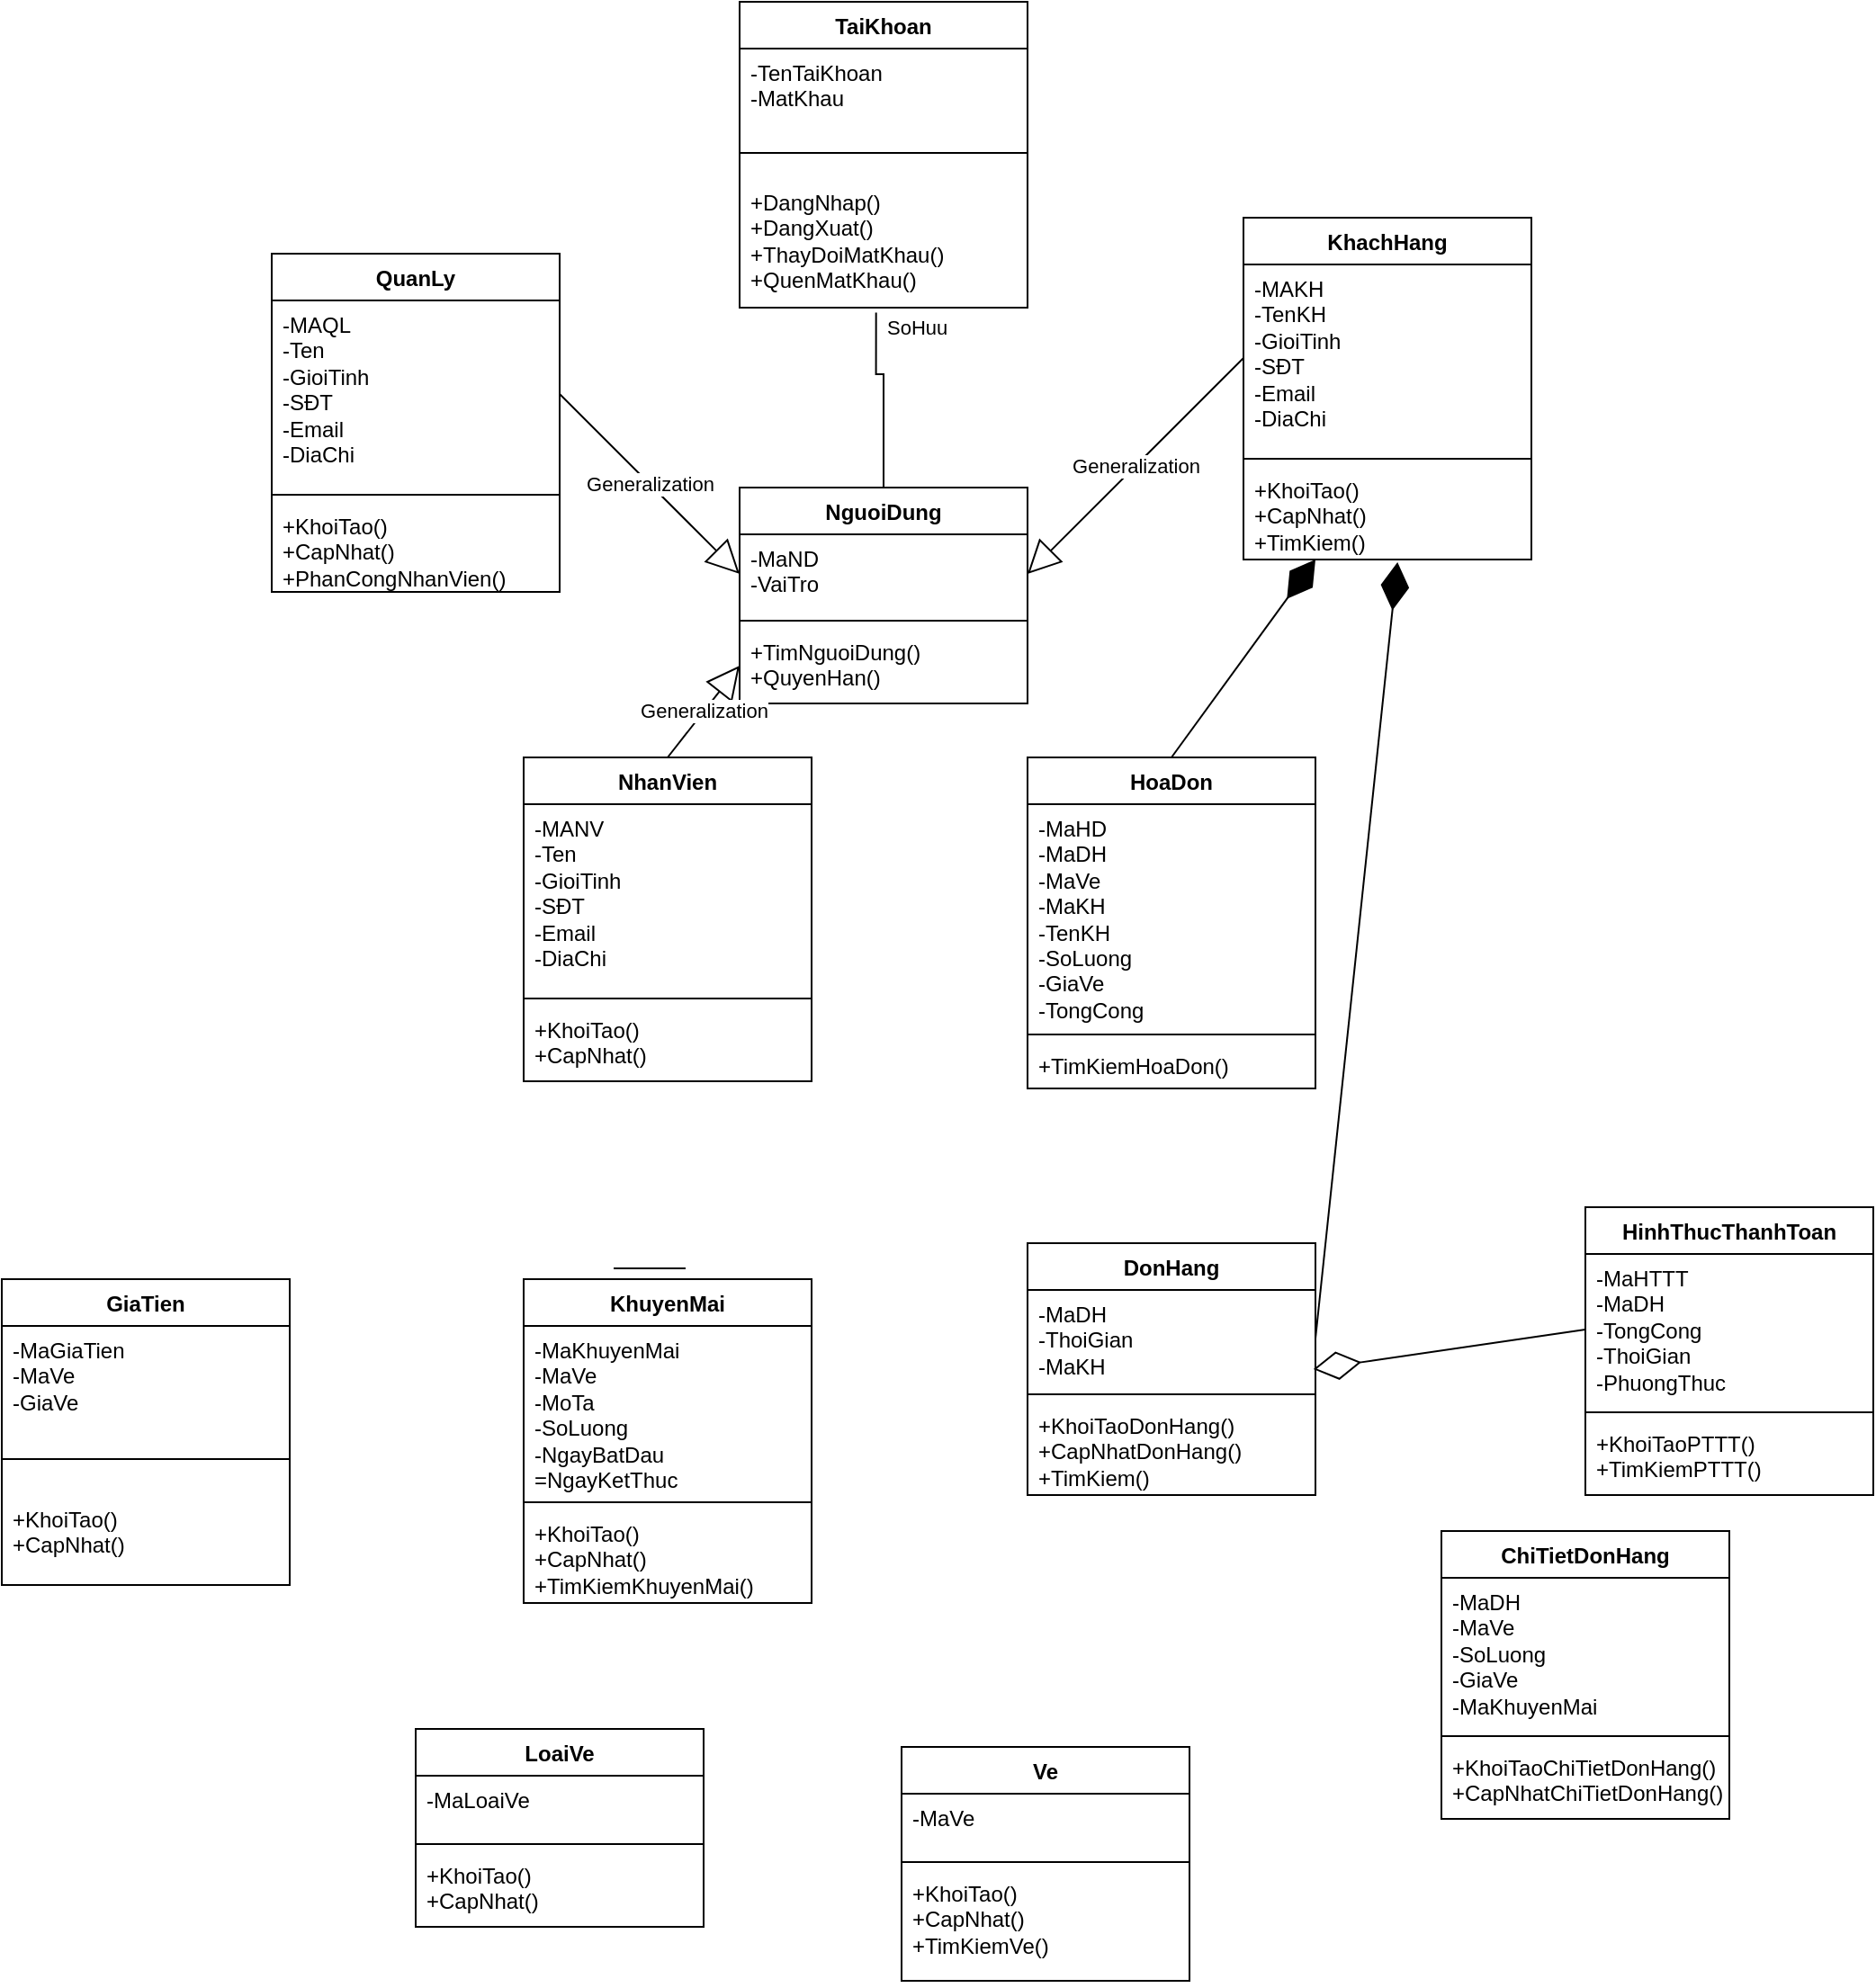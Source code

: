 <mxfile version="21.7.2" type="github">
  <diagram id="C5RBs43oDa-KdzZeNtuy" name="Page-1">
    <mxGraphModel dx="1667" dy="434" grid="1" gridSize="10" guides="1" tooltips="1" connect="1" arrows="1" fold="1" page="1" pageScale="1" pageWidth="827" pageHeight="1169" math="0" shadow="0">
      <root>
        <mxCell id="WIyWlLk6GJQsqaUBKTNV-0" />
        <mxCell id="WIyWlLk6GJQsqaUBKTNV-1" parent="WIyWlLk6GJQsqaUBKTNV-0" />
        <mxCell id="BTrGEd2tWCoXPLmtfdmU-4" value="QuanLy" style="swimlane;fontStyle=1;align=center;verticalAlign=top;childLayout=stackLayout;horizontal=1;startSize=26;horizontalStack=0;resizeParent=1;resizeParentMax=0;resizeLast=0;collapsible=1;marginBottom=0;whiteSpace=wrap;html=1;" vertex="1" parent="WIyWlLk6GJQsqaUBKTNV-1">
          <mxGeometry x="30" y="160" width="160" height="188" as="geometry" />
        </mxCell>
        <mxCell id="BTrGEd2tWCoXPLmtfdmU-5" value="-MAQL&lt;br&gt;-Ten&lt;br&gt;-GioiTinh&lt;br&gt;-SĐT&lt;br&gt;-Email&lt;br&gt;-DiaChi" style="text;strokeColor=none;fillColor=none;align=left;verticalAlign=top;spacingLeft=4;spacingRight=4;overflow=hidden;rotatable=0;points=[[0,0.5],[1,0.5]];portConstraint=eastwest;whiteSpace=wrap;html=1;" vertex="1" parent="BTrGEd2tWCoXPLmtfdmU-4">
          <mxGeometry y="26" width="160" height="104" as="geometry" />
        </mxCell>
        <mxCell id="BTrGEd2tWCoXPLmtfdmU-6" value="" style="line;strokeWidth=1;fillColor=none;align=left;verticalAlign=middle;spacingTop=-1;spacingLeft=3;spacingRight=3;rotatable=0;labelPosition=right;points=[];portConstraint=eastwest;strokeColor=inherit;" vertex="1" parent="BTrGEd2tWCoXPLmtfdmU-4">
          <mxGeometry y="130" width="160" height="8" as="geometry" />
        </mxCell>
        <mxCell id="BTrGEd2tWCoXPLmtfdmU-7" value="+KhoiTao()&lt;br&gt;+CapNhat()&lt;br&gt;+PhanCongNhanVien()" style="text;strokeColor=none;fillColor=none;align=left;verticalAlign=top;spacingLeft=4;spacingRight=4;overflow=hidden;rotatable=0;points=[[0,0.5],[1,0.5]];portConstraint=eastwest;whiteSpace=wrap;html=1;" vertex="1" parent="BTrGEd2tWCoXPLmtfdmU-4">
          <mxGeometry y="138" width="160" height="50" as="geometry" />
        </mxCell>
        <mxCell id="BTrGEd2tWCoXPLmtfdmU-9" value="TaiKhoan" style="swimlane;fontStyle=1;align=center;verticalAlign=top;childLayout=stackLayout;horizontal=1;startSize=26;horizontalStack=0;resizeParent=1;resizeParentMax=0;resizeLast=0;collapsible=1;marginBottom=0;whiteSpace=wrap;html=1;" vertex="1" parent="WIyWlLk6GJQsqaUBKTNV-1">
          <mxGeometry x="290" y="20" width="160" height="170" as="geometry" />
        </mxCell>
        <mxCell id="BTrGEd2tWCoXPLmtfdmU-10" value="-TenTaiKhoan&lt;br&gt;-MatKhau" style="text;strokeColor=none;fillColor=none;align=left;verticalAlign=top;spacingLeft=4;spacingRight=4;overflow=hidden;rotatable=0;points=[[0,0.5],[1,0.5]];portConstraint=eastwest;whiteSpace=wrap;html=1;" vertex="1" parent="BTrGEd2tWCoXPLmtfdmU-9">
          <mxGeometry y="26" width="160" height="44" as="geometry" />
        </mxCell>
        <mxCell id="BTrGEd2tWCoXPLmtfdmU-11" value="" style="line;strokeWidth=1;fillColor=none;align=left;verticalAlign=middle;spacingTop=-1;spacingLeft=3;spacingRight=3;rotatable=0;labelPosition=right;points=[];portConstraint=eastwest;strokeColor=inherit;" vertex="1" parent="BTrGEd2tWCoXPLmtfdmU-9">
          <mxGeometry y="70" width="160" height="28" as="geometry" />
        </mxCell>
        <mxCell id="BTrGEd2tWCoXPLmtfdmU-12" value="+DangNhap()&lt;br&gt;+DangXuat()&lt;br&gt;+ThayDoiMatKhau()&lt;br&gt;+QuenMatKhau()" style="text;strokeColor=none;fillColor=none;align=left;verticalAlign=top;spacingLeft=4;spacingRight=4;overflow=hidden;rotatable=0;points=[[0,0.5],[1,0.5]];portConstraint=eastwest;whiteSpace=wrap;html=1;" vertex="1" parent="BTrGEd2tWCoXPLmtfdmU-9">
          <mxGeometry y="98" width="160" height="72" as="geometry" />
        </mxCell>
        <mxCell id="BTrGEd2tWCoXPLmtfdmU-13" value="NguoiDung" style="swimlane;fontStyle=1;align=center;verticalAlign=top;childLayout=stackLayout;horizontal=1;startSize=26;horizontalStack=0;resizeParent=1;resizeParentMax=0;resizeLast=0;collapsible=1;marginBottom=0;whiteSpace=wrap;html=1;" vertex="1" parent="WIyWlLk6GJQsqaUBKTNV-1">
          <mxGeometry x="290" y="290" width="160" height="120" as="geometry" />
        </mxCell>
        <mxCell id="BTrGEd2tWCoXPLmtfdmU-14" value="-MaND&lt;br&gt;-VaiTro" style="text;strokeColor=none;fillColor=none;align=left;verticalAlign=top;spacingLeft=4;spacingRight=4;overflow=hidden;rotatable=0;points=[[0,0.5],[1,0.5]];portConstraint=eastwest;whiteSpace=wrap;html=1;" vertex="1" parent="BTrGEd2tWCoXPLmtfdmU-13">
          <mxGeometry y="26" width="160" height="44" as="geometry" />
        </mxCell>
        <mxCell id="BTrGEd2tWCoXPLmtfdmU-15" value="" style="line;strokeWidth=1;fillColor=none;align=left;verticalAlign=middle;spacingTop=-1;spacingLeft=3;spacingRight=3;rotatable=0;labelPosition=right;points=[];portConstraint=eastwest;strokeColor=inherit;" vertex="1" parent="BTrGEd2tWCoXPLmtfdmU-13">
          <mxGeometry y="70" width="160" height="8" as="geometry" />
        </mxCell>
        <mxCell id="BTrGEd2tWCoXPLmtfdmU-16" value="+TimNguoiDung()&lt;br&gt;+QuyenHan()" style="text;strokeColor=none;fillColor=none;align=left;verticalAlign=top;spacingLeft=4;spacingRight=4;overflow=hidden;rotatable=0;points=[[0,0.5],[1,0.5]];portConstraint=eastwest;whiteSpace=wrap;html=1;" vertex="1" parent="BTrGEd2tWCoXPLmtfdmU-13">
          <mxGeometry y="78" width="160" height="42" as="geometry" />
        </mxCell>
        <mxCell id="BTrGEd2tWCoXPLmtfdmU-17" value="KhachHang" style="swimlane;fontStyle=1;align=center;verticalAlign=top;childLayout=stackLayout;horizontal=1;startSize=26;horizontalStack=0;resizeParent=1;resizeParentMax=0;resizeLast=0;collapsible=1;marginBottom=0;whiteSpace=wrap;html=1;" vertex="1" parent="WIyWlLk6GJQsqaUBKTNV-1">
          <mxGeometry x="570" y="140" width="160" height="190" as="geometry" />
        </mxCell>
        <mxCell id="BTrGEd2tWCoXPLmtfdmU-18" value="-MAKH&lt;br&gt;-TenKH&lt;br&gt;-GioiTinh&lt;br&gt;-SĐT&lt;br&gt;-Email&lt;br&gt;-DiaChi" style="text;strokeColor=none;fillColor=none;align=left;verticalAlign=top;spacingLeft=4;spacingRight=4;overflow=hidden;rotatable=0;points=[[0,0.5],[1,0.5]];portConstraint=eastwest;whiteSpace=wrap;html=1;" vertex="1" parent="BTrGEd2tWCoXPLmtfdmU-17">
          <mxGeometry y="26" width="160" height="104" as="geometry" />
        </mxCell>
        <mxCell id="BTrGEd2tWCoXPLmtfdmU-19" value="" style="line;strokeWidth=1;fillColor=none;align=left;verticalAlign=middle;spacingTop=-1;spacingLeft=3;spacingRight=3;rotatable=0;labelPosition=right;points=[];portConstraint=eastwest;strokeColor=inherit;" vertex="1" parent="BTrGEd2tWCoXPLmtfdmU-17">
          <mxGeometry y="130" width="160" height="8" as="geometry" />
        </mxCell>
        <mxCell id="BTrGEd2tWCoXPLmtfdmU-20" value="+KhoiTao()&lt;br&gt;+CapNhat()&lt;br&gt;+TimKiem()" style="text;strokeColor=none;fillColor=none;align=left;verticalAlign=top;spacingLeft=4;spacingRight=4;overflow=hidden;rotatable=0;points=[[0,0.5],[1,0.5]];portConstraint=eastwest;whiteSpace=wrap;html=1;" vertex="1" parent="BTrGEd2tWCoXPLmtfdmU-17">
          <mxGeometry y="138" width="160" height="52" as="geometry" />
        </mxCell>
        <mxCell id="BTrGEd2tWCoXPLmtfdmU-22" value="NhanVien" style="swimlane;fontStyle=1;align=center;verticalAlign=top;childLayout=stackLayout;horizontal=1;startSize=26;horizontalStack=0;resizeParent=1;resizeParentMax=0;resizeLast=0;collapsible=1;marginBottom=0;whiteSpace=wrap;html=1;" vertex="1" parent="WIyWlLk6GJQsqaUBKTNV-1">
          <mxGeometry x="170" y="440" width="160" height="180" as="geometry" />
        </mxCell>
        <mxCell id="BTrGEd2tWCoXPLmtfdmU-23" value="-MANV&lt;br&gt;-Ten&lt;br&gt;-GioiTinh&lt;br&gt;-SĐT&lt;br&gt;-Email&lt;br&gt;-DiaChi" style="text;strokeColor=none;fillColor=none;align=left;verticalAlign=top;spacingLeft=4;spacingRight=4;overflow=hidden;rotatable=0;points=[[0,0.5],[1,0.5]];portConstraint=eastwest;whiteSpace=wrap;html=1;" vertex="1" parent="BTrGEd2tWCoXPLmtfdmU-22">
          <mxGeometry y="26" width="160" height="104" as="geometry" />
        </mxCell>
        <mxCell id="BTrGEd2tWCoXPLmtfdmU-24" value="" style="line;strokeWidth=1;fillColor=none;align=left;verticalAlign=middle;spacingTop=-1;spacingLeft=3;spacingRight=3;rotatable=0;labelPosition=right;points=[];portConstraint=eastwest;strokeColor=inherit;" vertex="1" parent="BTrGEd2tWCoXPLmtfdmU-22">
          <mxGeometry y="130" width="160" height="8" as="geometry" />
        </mxCell>
        <mxCell id="BTrGEd2tWCoXPLmtfdmU-25" value="+KhoiTao()&lt;br&gt;+CapNhat()" style="text;strokeColor=none;fillColor=none;align=left;verticalAlign=top;spacingLeft=4;spacingRight=4;overflow=hidden;rotatable=0;points=[[0,0.5],[1,0.5]];portConstraint=eastwest;whiteSpace=wrap;html=1;" vertex="1" parent="BTrGEd2tWCoXPLmtfdmU-22">
          <mxGeometry y="138" width="160" height="42" as="geometry" />
        </mxCell>
        <mxCell id="BTrGEd2tWCoXPLmtfdmU-26" value="HoaDon" style="swimlane;fontStyle=1;align=center;verticalAlign=top;childLayout=stackLayout;horizontal=1;startSize=26;horizontalStack=0;resizeParent=1;resizeParentMax=0;resizeLast=0;collapsible=1;marginBottom=0;whiteSpace=wrap;html=1;" vertex="1" parent="WIyWlLk6GJQsqaUBKTNV-1">
          <mxGeometry x="450" y="440" width="160" height="184" as="geometry" />
        </mxCell>
        <mxCell id="BTrGEd2tWCoXPLmtfdmU-27" value="-MaHD&lt;br&gt;-MaDH&lt;br&gt;-MaVe&lt;br&gt;-MaKH&lt;br&gt;-TenKH&lt;br&gt;-SoLuong&lt;br&gt;-GiaVe&lt;br&gt;-TongCong" style="text;strokeColor=none;fillColor=none;align=left;verticalAlign=top;spacingLeft=4;spacingRight=4;overflow=hidden;rotatable=0;points=[[0,0.5],[1,0.5]];portConstraint=eastwest;whiteSpace=wrap;html=1;" vertex="1" parent="BTrGEd2tWCoXPLmtfdmU-26">
          <mxGeometry y="26" width="160" height="124" as="geometry" />
        </mxCell>
        <mxCell id="BTrGEd2tWCoXPLmtfdmU-28" value="" style="line;strokeWidth=1;fillColor=none;align=left;verticalAlign=middle;spacingTop=-1;spacingLeft=3;spacingRight=3;rotatable=0;labelPosition=right;points=[];portConstraint=eastwest;strokeColor=inherit;" vertex="1" parent="BTrGEd2tWCoXPLmtfdmU-26">
          <mxGeometry y="150" width="160" height="8" as="geometry" />
        </mxCell>
        <mxCell id="BTrGEd2tWCoXPLmtfdmU-29" value="+TimKiemHoaDon()" style="text;strokeColor=none;fillColor=none;align=left;verticalAlign=top;spacingLeft=4;spacingRight=4;overflow=hidden;rotatable=0;points=[[0,0.5],[1,0.5]];portConstraint=eastwest;whiteSpace=wrap;html=1;" vertex="1" parent="BTrGEd2tWCoXPLmtfdmU-26">
          <mxGeometry y="158" width="160" height="26" as="geometry" />
        </mxCell>
        <mxCell id="BTrGEd2tWCoXPLmtfdmU-30" value="DonHang" style="swimlane;fontStyle=1;align=center;verticalAlign=top;childLayout=stackLayout;horizontal=1;startSize=26;horizontalStack=0;resizeParent=1;resizeParentMax=0;resizeLast=0;collapsible=1;marginBottom=0;whiteSpace=wrap;html=1;" vertex="1" parent="WIyWlLk6GJQsqaUBKTNV-1">
          <mxGeometry x="450" y="710" width="160" height="140" as="geometry" />
        </mxCell>
        <mxCell id="BTrGEd2tWCoXPLmtfdmU-31" value="-MaDH&lt;br&gt;-ThoiGian&lt;br&gt;-MaKH" style="text;strokeColor=none;fillColor=none;align=left;verticalAlign=top;spacingLeft=4;spacingRight=4;overflow=hidden;rotatable=0;points=[[0,0.5],[1,0.5]];portConstraint=eastwest;whiteSpace=wrap;html=1;" vertex="1" parent="BTrGEd2tWCoXPLmtfdmU-30">
          <mxGeometry y="26" width="160" height="54" as="geometry" />
        </mxCell>
        <mxCell id="BTrGEd2tWCoXPLmtfdmU-32" value="" style="line;strokeWidth=1;fillColor=none;align=left;verticalAlign=middle;spacingTop=-1;spacingLeft=3;spacingRight=3;rotatable=0;labelPosition=right;points=[];portConstraint=eastwest;strokeColor=inherit;" vertex="1" parent="BTrGEd2tWCoXPLmtfdmU-30">
          <mxGeometry y="80" width="160" height="8" as="geometry" />
        </mxCell>
        <mxCell id="BTrGEd2tWCoXPLmtfdmU-33" value="+KhoiTaoDonHang()&lt;br&gt;+CapNhatDonHang()&lt;br&gt;+TimKiem()" style="text;strokeColor=none;fillColor=none;align=left;verticalAlign=top;spacingLeft=4;spacingRight=4;overflow=hidden;rotatable=0;points=[[0,0.5],[1,0.5]];portConstraint=eastwest;whiteSpace=wrap;html=1;" vertex="1" parent="BTrGEd2tWCoXPLmtfdmU-30">
          <mxGeometry y="88" width="160" height="52" as="geometry" />
        </mxCell>
        <mxCell id="BTrGEd2tWCoXPLmtfdmU-34" value="HinhThucThanhToan" style="swimlane;fontStyle=1;align=center;verticalAlign=top;childLayout=stackLayout;horizontal=1;startSize=26;horizontalStack=0;resizeParent=1;resizeParentMax=0;resizeLast=0;collapsible=1;marginBottom=0;whiteSpace=wrap;html=1;" vertex="1" parent="WIyWlLk6GJQsqaUBKTNV-1">
          <mxGeometry x="760" y="690" width="160" height="160" as="geometry" />
        </mxCell>
        <mxCell id="BTrGEd2tWCoXPLmtfdmU-35" value="-MaHTTT&lt;br&gt;-MaDH&lt;br&gt;-TongCong&lt;br&gt;-ThoiGian&lt;br&gt;-PhuongThuc" style="text;strokeColor=none;fillColor=none;align=left;verticalAlign=top;spacingLeft=4;spacingRight=4;overflow=hidden;rotatable=0;points=[[0,0.5],[1,0.5]];portConstraint=eastwest;whiteSpace=wrap;html=1;" vertex="1" parent="BTrGEd2tWCoXPLmtfdmU-34">
          <mxGeometry y="26" width="160" height="84" as="geometry" />
        </mxCell>
        <mxCell id="BTrGEd2tWCoXPLmtfdmU-36" value="" style="line;strokeWidth=1;fillColor=none;align=left;verticalAlign=middle;spacingTop=-1;spacingLeft=3;spacingRight=3;rotatable=0;labelPosition=right;points=[];portConstraint=eastwest;strokeColor=inherit;" vertex="1" parent="BTrGEd2tWCoXPLmtfdmU-34">
          <mxGeometry y="110" width="160" height="8" as="geometry" />
        </mxCell>
        <mxCell id="BTrGEd2tWCoXPLmtfdmU-37" value="+KhoiTaoPTTT()&lt;br&gt;+TimKiemPTTT()" style="text;strokeColor=none;fillColor=none;align=left;verticalAlign=top;spacingLeft=4;spacingRight=4;overflow=hidden;rotatable=0;points=[[0,0.5],[1,0.5]];portConstraint=eastwest;whiteSpace=wrap;html=1;" vertex="1" parent="BTrGEd2tWCoXPLmtfdmU-34">
          <mxGeometry y="118" width="160" height="42" as="geometry" />
        </mxCell>
        <mxCell id="BTrGEd2tWCoXPLmtfdmU-39" value="ChiTietDonHang" style="swimlane;fontStyle=1;align=center;verticalAlign=top;childLayout=stackLayout;horizontal=1;startSize=26;horizontalStack=0;resizeParent=1;resizeParentMax=0;resizeLast=0;collapsible=1;marginBottom=0;whiteSpace=wrap;html=1;" vertex="1" parent="WIyWlLk6GJQsqaUBKTNV-1">
          <mxGeometry x="680" y="870" width="160" height="160" as="geometry" />
        </mxCell>
        <mxCell id="BTrGEd2tWCoXPLmtfdmU-40" value="-MaDH&lt;br&gt;-MaVe&lt;br&gt;-SoLuong&lt;br&gt;-GiaVe&lt;br&gt;-MaKhuyenMai" style="text;strokeColor=none;fillColor=none;align=left;verticalAlign=top;spacingLeft=4;spacingRight=4;overflow=hidden;rotatable=0;points=[[0,0.5],[1,0.5]];portConstraint=eastwest;whiteSpace=wrap;html=1;" vertex="1" parent="BTrGEd2tWCoXPLmtfdmU-39">
          <mxGeometry y="26" width="160" height="84" as="geometry" />
        </mxCell>
        <mxCell id="BTrGEd2tWCoXPLmtfdmU-41" value="" style="line;strokeWidth=1;fillColor=none;align=left;verticalAlign=middle;spacingTop=-1;spacingLeft=3;spacingRight=3;rotatable=0;labelPosition=right;points=[];portConstraint=eastwest;strokeColor=inherit;" vertex="1" parent="BTrGEd2tWCoXPLmtfdmU-39">
          <mxGeometry y="110" width="160" height="8" as="geometry" />
        </mxCell>
        <mxCell id="BTrGEd2tWCoXPLmtfdmU-42" value="+KhoiTaoChiTietDonHang()&lt;br&gt;+CapNhatChiTietDonHang()" style="text;strokeColor=none;fillColor=none;align=left;verticalAlign=top;spacingLeft=4;spacingRight=4;overflow=hidden;rotatable=0;points=[[0,0.5],[1,0.5]];portConstraint=eastwest;whiteSpace=wrap;html=1;" vertex="1" parent="BTrGEd2tWCoXPLmtfdmU-39">
          <mxGeometry y="118" width="160" height="42" as="geometry" />
        </mxCell>
        <mxCell id="BTrGEd2tWCoXPLmtfdmU-43" value="KhuyenMai" style="swimlane;fontStyle=1;align=center;verticalAlign=top;childLayout=stackLayout;horizontal=1;startSize=26;horizontalStack=0;resizeParent=1;resizeParentMax=0;resizeLast=0;collapsible=1;marginBottom=0;whiteSpace=wrap;html=1;" vertex="1" parent="WIyWlLk6GJQsqaUBKTNV-1">
          <mxGeometry x="170" y="730" width="160" height="180" as="geometry" />
        </mxCell>
        <mxCell id="BTrGEd2tWCoXPLmtfdmU-44" value="-MaKhuyenMai&lt;br&gt;-MaVe&lt;br&gt;-MoTa&lt;br&gt;-SoLuong&lt;br&gt;-NgayBatDau&lt;br&gt;=NgayKetThuc" style="text;strokeColor=none;fillColor=none;align=left;verticalAlign=top;spacingLeft=4;spacingRight=4;overflow=hidden;rotatable=0;points=[[0,0.5],[1,0.5]];portConstraint=eastwest;whiteSpace=wrap;html=1;" vertex="1" parent="BTrGEd2tWCoXPLmtfdmU-43">
          <mxGeometry y="26" width="160" height="94" as="geometry" />
        </mxCell>
        <mxCell id="BTrGEd2tWCoXPLmtfdmU-45" value="" style="line;strokeWidth=1;fillColor=none;align=left;verticalAlign=middle;spacingTop=-1;spacingLeft=3;spacingRight=3;rotatable=0;labelPosition=right;points=[];portConstraint=eastwest;strokeColor=inherit;" vertex="1" parent="BTrGEd2tWCoXPLmtfdmU-43">
          <mxGeometry y="120" width="160" height="8" as="geometry" />
        </mxCell>
        <mxCell id="BTrGEd2tWCoXPLmtfdmU-46" value="+KhoiTao()&lt;br&gt;+CapNhat()&lt;br&gt;+TimKiemKhuyenMai()" style="text;strokeColor=none;fillColor=none;align=left;verticalAlign=top;spacingLeft=4;spacingRight=4;overflow=hidden;rotatable=0;points=[[0,0.5],[1,0.5]];portConstraint=eastwest;whiteSpace=wrap;html=1;" vertex="1" parent="BTrGEd2tWCoXPLmtfdmU-43">
          <mxGeometry y="128" width="160" height="52" as="geometry" />
        </mxCell>
        <mxCell id="BTrGEd2tWCoXPLmtfdmU-48" value="Ve" style="swimlane;fontStyle=1;align=center;verticalAlign=top;childLayout=stackLayout;horizontal=1;startSize=26;horizontalStack=0;resizeParent=1;resizeParentMax=0;resizeLast=0;collapsible=1;marginBottom=0;whiteSpace=wrap;html=1;" vertex="1" parent="WIyWlLk6GJQsqaUBKTNV-1">
          <mxGeometry x="380" y="990" width="160" height="130" as="geometry" />
        </mxCell>
        <mxCell id="BTrGEd2tWCoXPLmtfdmU-49" value="-MaVe" style="text;strokeColor=none;fillColor=none;align=left;verticalAlign=top;spacingLeft=4;spacingRight=4;overflow=hidden;rotatable=0;points=[[0,0.5],[1,0.5]];portConstraint=eastwest;whiteSpace=wrap;html=1;" vertex="1" parent="BTrGEd2tWCoXPLmtfdmU-48">
          <mxGeometry y="26" width="160" height="34" as="geometry" />
        </mxCell>
        <mxCell id="BTrGEd2tWCoXPLmtfdmU-50" value="" style="line;strokeWidth=1;fillColor=none;align=left;verticalAlign=middle;spacingTop=-1;spacingLeft=3;spacingRight=3;rotatable=0;labelPosition=right;points=[];portConstraint=eastwest;strokeColor=inherit;" vertex="1" parent="BTrGEd2tWCoXPLmtfdmU-48">
          <mxGeometry y="60" width="160" height="8" as="geometry" />
        </mxCell>
        <mxCell id="BTrGEd2tWCoXPLmtfdmU-51" value="+KhoiTao()&lt;br&gt;+CapNhat()&lt;br&gt;+TimKiemVe()" style="text;strokeColor=none;fillColor=none;align=left;verticalAlign=top;spacingLeft=4;spacingRight=4;overflow=hidden;rotatable=0;points=[[0,0.5],[1,0.5]];portConstraint=eastwest;whiteSpace=wrap;html=1;" vertex="1" parent="BTrGEd2tWCoXPLmtfdmU-48">
          <mxGeometry y="68" width="160" height="62" as="geometry" />
        </mxCell>
        <mxCell id="BTrGEd2tWCoXPLmtfdmU-52" value="LoaiVe" style="swimlane;fontStyle=1;align=center;verticalAlign=top;childLayout=stackLayout;horizontal=1;startSize=26;horizontalStack=0;resizeParent=1;resizeParentMax=0;resizeLast=0;collapsible=1;marginBottom=0;whiteSpace=wrap;html=1;" vertex="1" parent="WIyWlLk6GJQsqaUBKTNV-1">
          <mxGeometry x="110" y="980" width="160" height="110" as="geometry" />
        </mxCell>
        <mxCell id="BTrGEd2tWCoXPLmtfdmU-53" value="-MaLoaiVe" style="text;strokeColor=none;fillColor=none;align=left;verticalAlign=top;spacingLeft=4;spacingRight=4;overflow=hidden;rotatable=0;points=[[0,0.5],[1,0.5]];portConstraint=eastwest;whiteSpace=wrap;html=1;" vertex="1" parent="BTrGEd2tWCoXPLmtfdmU-52">
          <mxGeometry y="26" width="160" height="34" as="geometry" />
        </mxCell>
        <mxCell id="BTrGEd2tWCoXPLmtfdmU-54" value="" style="line;strokeWidth=1;fillColor=none;align=left;verticalAlign=middle;spacingTop=-1;spacingLeft=3;spacingRight=3;rotatable=0;labelPosition=right;points=[];portConstraint=eastwest;strokeColor=inherit;" vertex="1" parent="BTrGEd2tWCoXPLmtfdmU-52">
          <mxGeometry y="60" width="160" height="8" as="geometry" />
        </mxCell>
        <mxCell id="BTrGEd2tWCoXPLmtfdmU-55" value="+KhoiTao()&lt;br&gt;+CapNhat()" style="text;strokeColor=none;fillColor=none;align=left;verticalAlign=top;spacingLeft=4;spacingRight=4;overflow=hidden;rotatable=0;points=[[0,0.5],[1,0.5]];portConstraint=eastwest;whiteSpace=wrap;html=1;" vertex="1" parent="BTrGEd2tWCoXPLmtfdmU-52">
          <mxGeometry y="68" width="160" height="42" as="geometry" />
        </mxCell>
        <mxCell id="BTrGEd2tWCoXPLmtfdmU-56" value="GiaTien" style="swimlane;fontStyle=1;align=center;verticalAlign=top;childLayout=stackLayout;horizontal=1;startSize=26;horizontalStack=0;resizeParent=1;resizeParentMax=0;resizeLast=0;collapsible=1;marginBottom=0;whiteSpace=wrap;html=1;" vertex="1" parent="WIyWlLk6GJQsqaUBKTNV-1">
          <mxGeometry x="-120" y="730" width="160" height="170" as="geometry" />
        </mxCell>
        <mxCell id="BTrGEd2tWCoXPLmtfdmU-57" value="-MaGiaTien&lt;br&gt;-MaVe&lt;br&gt;-GiaVe" style="text;strokeColor=none;fillColor=none;align=left;verticalAlign=top;spacingLeft=4;spacingRight=4;overflow=hidden;rotatable=0;points=[[0,0.5],[1,0.5]];portConstraint=eastwest;whiteSpace=wrap;html=1;" vertex="1" parent="BTrGEd2tWCoXPLmtfdmU-56">
          <mxGeometry y="26" width="160" height="54" as="geometry" />
        </mxCell>
        <mxCell id="BTrGEd2tWCoXPLmtfdmU-58" value="" style="line;strokeWidth=1;fillColor=none;align=left;verticalAlign=middle;spacingTop=-1;spacingLeft=3;spacingRight=3;rotatable=0;labelPosition=right;points=[];portConstraint=eastwest;strokeColor=inherit;" vertex="1" parent="BTrGEd2tWCoXPLmtfdmU-56">
          <mxGeometry y="80" width="160" height="40" as="geometry" />
        </mxCell>
        <mxCell id="BTrGEd2tWCoXPLmtfdmU-59" value="+KhoiTao()&lt;br&gt;+CapNhat()" style="text;strokeColor=none;fillColor=none;align=left;verticalAlign=top;spacingLeft=4;spacingRight=4;overflow=hidden;rotatable=0;points=[[0,0.5],[1,0.5]];portConstraint=eastwest;whiteSpace=wrap;html=1;" vertex="1" parent="BTrGEd2tWCoXPLmtfdmU-56">
          <mxGeometry y="120" width="160" height="50" as="geometry" />
        </mxCell>
        <mxCell id="BTrGEd2tWCoXPLmtfdmU-63" value="" style="line;strokeWidth=1;fillColor=none;align=left;verticalAlign=middle;spacingTop=-1;spacingLeft=3;spacingRight=3;rotatable=0;labelPosition=right;points=[];portConstraint=eastwest;strokeColor=inherit;" vertex="1" parent="WIyWlLk6GJQsqaUBKTNV-1">
          <mxGeometry x="220" y="720" width="40" height="8" as="geometry" />
        </mxCell>
        <mxCell id="BTrGEd2tWCoXPLmtfdmU-64" value="Generalization" style="endArrow=block;endSize=16;endFill=0;html=1;rounded=0;exitX=1;exitY=0.5;exitDx=0;exitDy=0;entryX=0;entryY=0.5;entryDx=0;entryDy=0;" edge="1" parent="WIyWlLk6GJQsqaUBKTNV-1" source="BTrGEd2tWCoXPLmtfdmU-5" target="BTrGEd2tWCoXPLmtfdmU-14">
          <mxGeometry width="160" relative="1" as="geometry">
            <mxPoint x="160" y="320" as="sourcePoint" />
            <mxPoint x="320" y="320" as="targetPoint" />
          </mxGeometry>
        </mxCell>
        <mxCell id="BTrGEd2tWCoXPLmtfdmU-65" value="Generalization" style="endArrow=block;endSize=16;endFill=0;html=1;rounded=0;exitX=0;exitY=0.5;exitDx=0;exitDy=0;entryX=1;entryY=0.5;entryDx=0;entryDy=0;" edge="1" parent="WIyWlLk6GJQsqaUBKTNV-1" source="BTrGEd2tWCoXPLmtfdmU-18" target="BTrGEd2tWCoXPLmtfdmU-14">
          <mxGeometry width="160" relative="1" as="geometry">
            <mxPoint x="160" y="320" as="sourcePoint" />
            <mxPoint x="320" y="320" as="targetPoint" />
          </mxGeometry>
        </mxCell>
        <mxCell id="BTrGEd2tWCoXPLmtfdmU-66" value="Generalization" style="endArrow=block;endSize=16;endFill=0;html=1;rounded=0;exitX=0.5;exitY=0;exitDx=0;exitDy=0;entryX=0;entryY=0.5;entryDx=0;entryDy=0;" edge="1" parent="WIyWlLk6GJQsqaUBKTNV-1" source="BTrGEd2tWCoXPLmtfdmU-22" target="BTrGEd2tWCoXPLmtfdmU-16">
          <mxGeometry width="160" relative="1" as="geometry">
            <mxPoint x="160" y="320" as="sourcePoint" />
            <mxPoint y="410" as="targetPoint" />
          </mxGeometry>
        </mxCell>
        <mxCell id="BTrGEd2tWCoXPLmtfdmU-67" value="" style="endArrow=none;html=1;edgeStyle=orthogonalEdgeStyle;rounded=0;exitX=0.474;exitY=1.039;exitDx=0;exitDy=0;exitPerimeter=0;entryX=0.5;entryY=0;entryDx=0;entryDy=0;" edge="1" parent="WIyWlLk6GJQsqaUBKTNV-1" source="BTrGEd2tWCoXPLmtfdmU-12" target="BTrGEd2tWCoXPLmtfdmU-13">
          <mxGeometry relative="1" as="geometry">
            <mxPoint x="160" y="320" as="sourcePoint" />
            <mxPoint x="320" y="320" as="targetPoint" />
            <Array as="points">
              <mxPoint x="366" y="227" />
              <mxPoint x="370" y="227" />
            </Array>
          </mxGeometry>
        </mxCell>
        <mxCell id="BTrGEd2tWCoXPLmtfdmU-68" value="SoHuu" style="edgeLabel;resizable=0;html=1;align=left;verticalAlign=bottom;" connectable="0" vertex="1" parent="BTrGEd2tWCoXPLmtfdmU-67">
          <mxGeometry x="-1" relative="1" as="geometry">
            <mxPoint x="4" y="17" as="offset" />
          </mxGeometry>
        </mxCell>
        <mxCell id="BTrGEd2tWCoXPLmtfdmU-71" value="" style="endArrow=diamondThin;endFill=1;endSize=24;html=1;rounded=0;exitX=0.5;exitY=0;exitDx=0;exitDy=0;entryX=0.194;entryY=1.131;entryDx=0;entryDy=0;entryPerimeter=0;strokeWidth=1;targetPerimeterSpacing=0;jumpSize=6;" edge="1" parent="WIyWlLk6GJQsqaUBKTNV-1" source="BTrGEd2tWCoXPLmtfdmU-26">
          <mxGeometry width="160" relative="1" as="geometry">
            <mxPoint x="538.96" y="433.19" as="sourcePoint" />
            <mxPoint x="610" y="330.002" as="targetPoint" />
          </mxGeometry>
        </mxCell>
        <mxCell id="BTrGEd2tWCoXPLmtfdmU-72" value="" style="endArrow=diamondThin;endFill=1;endSize=24;html=1;rounded=0;exitX=1;exitY=0.5;exitDx=0;exitDy=0;entryX=0.535;entryY=1.028;entryDx=0;entryDy=0;entryPerimeter=0;strokeWidth=1;targetPerimeterSpacing=0;jumpSize=6;" edge="1" parent="WIyWlLk6GJQsqaUBKTNV-1" source="BTrGEd2tWCoXPLmtfdmU-31" target="BTrGEd2tWCoXPLmtfdmU-20">
          <mxGeometry width="160" relative="1" as="geometry">
            <mxPoint x="540" y="450" as="sourcePoint" />
            <mxPoint x="620" y="340.002" as="targetPoint" />
          </mxGeometry>
        </mxCell>
        <mxCell id="BTrGEd2tWCoXPLmtfdmU-73" value="" style="endArrow=diamondThin;endFill=0;endSize=24;html=1;rounded=0;exitX=0;exitY=0.5;exitDx=0;exitDy=0;entryX=0.993;entryY=0.816;entryDx=0;entryDy=0;entryPerimeter=0;" edge="1" parent="WIyWlLk6GJQsqaUBKTNV-1" source="BTrGEd2tWCoXPLmtfdmU-35" target="BTrGEd2tWCoXPLmtfdmU-31">
          <mxGeometry width="160" relative="1" as="geometry">
            <mxPoint x="470" y="650" as="sourcePoint" />
            <mxPoint x="630" y="650" as="targetPoint" />
          </mxGeometry>
        </mxCell>
      </root>
    </mxGraphModel>
  </diagram>
</mxfile>

